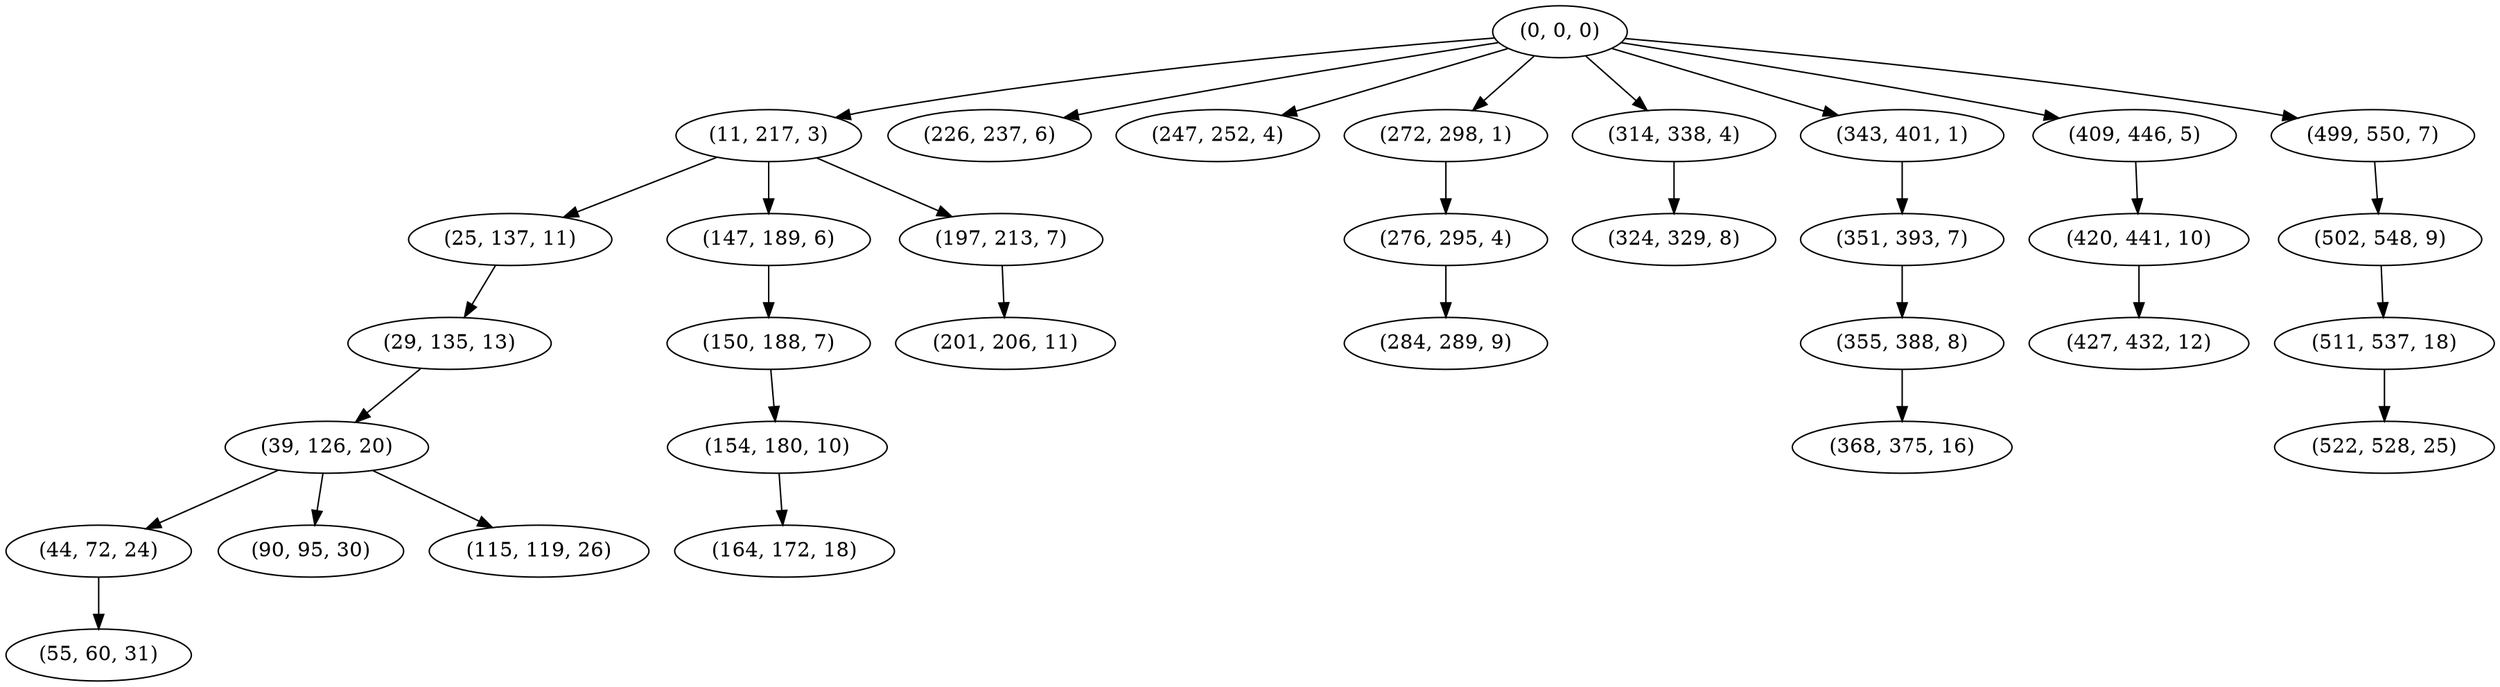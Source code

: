 digraph tree {
    "(0, 0, 0)";
    "(11, 217, 3)";
    "(25, 137, 11)";
    "(29, 135, 13)";
    "(39, 126, 20)";
    "(44, 72, 24)";
    "(55, 60, 31)";
    "(90, 95, 30)";
    "(115, 119, 26)";
    "(147, 189, 6)";
    "(150, 188, 7)";
    "(154, 180, 10)";
    "(164, 172, 18)";
    "(197, 213, 7)";
    "(201, 206, 11)";
    "(226, 237, 6)";
    "(247, 252, 4)";
    "(272, 298, 1)";
    "(276, 295, 4)";
    "(284, 289, 9)";
    "(314, 338, 4)";
    "(324, 329, 8)";
    "(343, 401, 1)";
    "(351, 393, 7)";
    "(355, 388, 8)";
    "(368, 375, 16)";
    "(409, 446, 5)";
    "(420, 441, 10)";
    "(427, 432, 12)";
    "(499, 550, 7)";
    "(502, 548, 9)";
    "(511, 537, 18)";
    "(522, 528, 25)";
    "(0, 0, 0)" -> "(11, 217, 3)";
    "(0, 0, 0)" -> "(226, 237, 6)";
    "(0, 0, 0)" -> "(247, 252, 4)";
    "(0, 0, 0)" -> "(272, 298, 1)";
    "(0, 0, 0)" -> "(314, 338, 4)";
    "(0, 0, 0)" -> "(343, 401, 1)";
    "(0, 0, 0)" -> "(409, 446, 5)";
    "(0, 0, 0)" -> "(499, 550, 7)";
    "(11, 217, 3)" -> "(25, 137, 11)";
    "(11, 217, 3)" -> "(147, 189, 6)";
    "(11, 217, 3)" -> "(197, 213, 7)";
    "(25, 137, 11)" -> "(29, 135, 13)";
    "(29, 135, 13)" -> "(39, 126, 20)";
    "(39, 126, 20)" -> "(44, 72, 24)";
    "(39, 126, 20)" -> "(90, 95, 30)";
    "(39, 126, 20)" -> "(115, 119, 26)";
    "(44, 72, 24)" -> "(55, 60, 31)";
    "(147, 189, 6)" -> "(150, 188, 7)";
    "(150, 188, 7)" -> "(154, 180, 10)";
    "(154, 180, 10)" -> "(164, 172, 18)";
    "(197, 213, 7)" -> "(201, 206, 11)";
    "(272, 298, 1)" -> "(276, 295, 4)";
    "(276, 295, 4)" -> "(284, 289, 9)";
    "(314, 338, 4)" -> "(324, 329, 8)";
    "(343, 401, 1)" -> "(351, 393, 7)";
    "(351, 393, 7)" -> "(355, 388, 8)";
    "(355, 388, 8)" -> "(368, 375, 16)";
    "(409, 446, 5)" -> "(420, 441, 10)";
    "(420, 441, 10)" -> "(427, 432, 12)";
    "(499, 550, 7)" -> "(502, 548, 9)";
    "(502, 548, 9)" -> "(511, 537, 18)";
    "(511, 537, 18)" -> "(522, 528, 25)";
}
